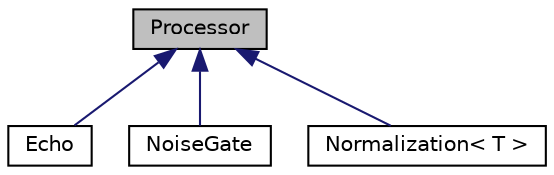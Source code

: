 digraph "Processor"
{
  edge [fontname="Helvetica",fontsize="10",labelfontname="Helvetica",labelfontsize="10"];
  node [fontname="Helvetica",fontsize="10",shape=record];
  Node0 [label="Processor",height=0.2,width=0.4,color="black", fillcolor="grey75", style="filled", fontcolor="black"];
  Node0 -> Node1 [dir="back",color="midnightblue",fontsize="10",style="solid",fontname="Helvetica"];
  Node1 [label="Echo",height=0.2,width=0.4,color="black", fillcolor="white", style="filled",URL="$dc/dd7/classEcho.html"];
  Node0 -> Node2 [dir="back",color="midnightblue",fontsize="10",style="solid",fontname="Helvetica"];
  Node2 [label="NoiseGate",height=0.2,width=0.4,color="black", fillcolor="white", style="filled",URL="$d3/d32/classNoiseGate.html"];
  Node0 -> Node3 [dir="back",color="midnightblue",fontsize="10",style="solid",fontname="Helvetica"];
  Node3 [label="Normalization\< T \>",height=0.2,width=0.4,color="black", fillcolor="white", style="filled",URL="$d6/d51/classNormalization.html"];
}

